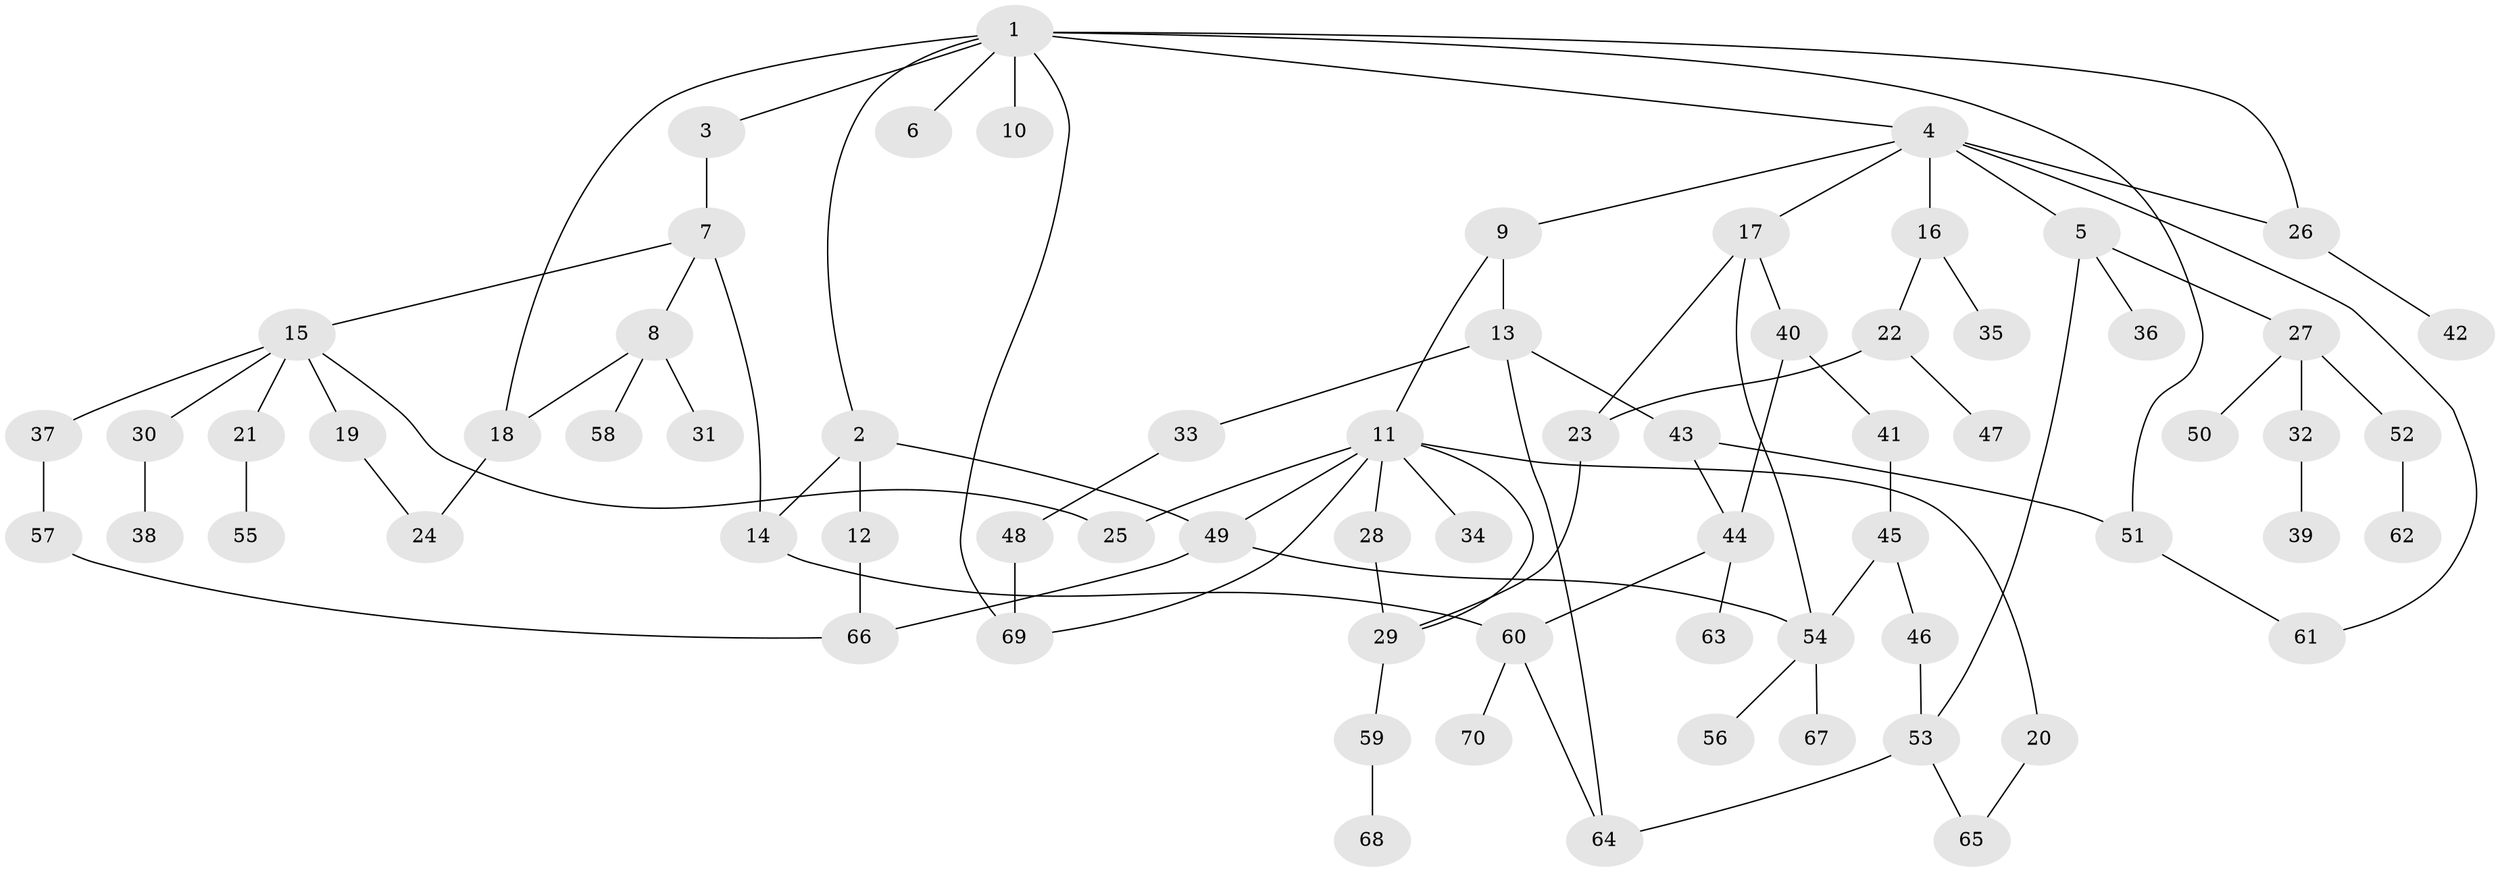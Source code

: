 // coarse degree distribution, {7: 0.043478260869565216, 4: 0.08695652173913043, 3: 0.2608695652173913, 8: 0.043478260869565216, 2: 0.17391304347826086, 6: 0.08695652173913043, 5: 0.08695652173913043, 1: 0.21739130434782608}
// Generated by graph-tools (version 1.1) at 2025/48/03/04/25 22:48:45]
// undirected, 70 vertices, 92 edges
graph export_dot {
  node [color=gray90,style=filled];
  1;
  2;
  3;
  4;
  5;
  6;
  7;
  8;
  9;
  10;
  11;
  12;
  13;
  14;
  15;
  16;
  17;
  18;
  19;
  20;
  21;
  22;
  23;
  24;
  25;
  26;
  27;
  28;
  29;
  30;
  31;
  32;
  33;
  34;
  35;
  36;
  37;
  38;
  39;
  40;
  41;
  42;
  43;
  44;
  45;
  46;
  47;
  48;
  49;
  50;
  51;
  52;
  53;
  54;
  55;
  56;
  57;
  58;
  59;
  60;
  61;
  62;
  63;
  64;
  65;
  66;
  67;
  68;
  69;
  70;
  1 -- 2;
  1 -- 3;
  1 -- 4;
  1 -- 6;
  1 -- 10;
  1 -- 18;
  1 -- 69;
  1 -- 26;
  1 -- 51;
  2 -- 12;
  2 -- 14;
  2 -- 49;
  3 -- 7;
  4 -- 5;
  4 -- 9;
  4 -- 16;
  4 -- 17;
  4 -- 26;
  4 -- 61;
  5 -- 27;
  5 -- 36;
  5 -- 53;
  7 -- 8;
  7 -- 15;
  7 -- 14;
  8 -- 18;
  8 -- 31;
  8 -- 58;
  9 -- 11;
  9 -- 13;
  11 -- 20;
  11 -- 25;
  11 -- 28;
  11 -- 29;
  11 -- 34;
  11 -- 49;
  11 -- 69;
  12 -- 66;
  13 -- 33;
  13 -- 43;
  13 -- 64;
  14 -- 60;
  15 -- 19;
  15 -- 21;
  15 -- 30;
  15 -- 37;
  15 -- 25;
  16 -- 22;
  16 -- 35;
  17 -- 40;
  17 -- 54;
  17 -- 23;
  18 -- 24;
  19 -- 24;
  20 -- 65;
  21 -- 55;
  22 -- 23;
  22 -- 47;
  23 -- 29;
  26 -- 42;
  27 -- 32;
  27 -- 50;
  27 -- 52;
  28 -- 29;
  29 -- 59;
  30 -- 38;
  32 -- 39;
  33 -- 48;
  37 -- 57;
  40 -- 41;
  40 -- 44;
  41 -- 45;
  43 -- 44;
  43 -- 51;
  44 -- 60;
  44 -- 63;
  45 -- 46;
  45 -- 54;
  46 -- 53;
  48 -- 69;
  49 -- 54;
  49 -- 66;
  51 -- 61;
  52 -- 62;
  53 -- 64;
  53 -- 65;
  54 -- 56;
  54 -- 67;
  57 -- 66;
  59 -- 68;
  60 -- 70;
  60 -- 64;
}
